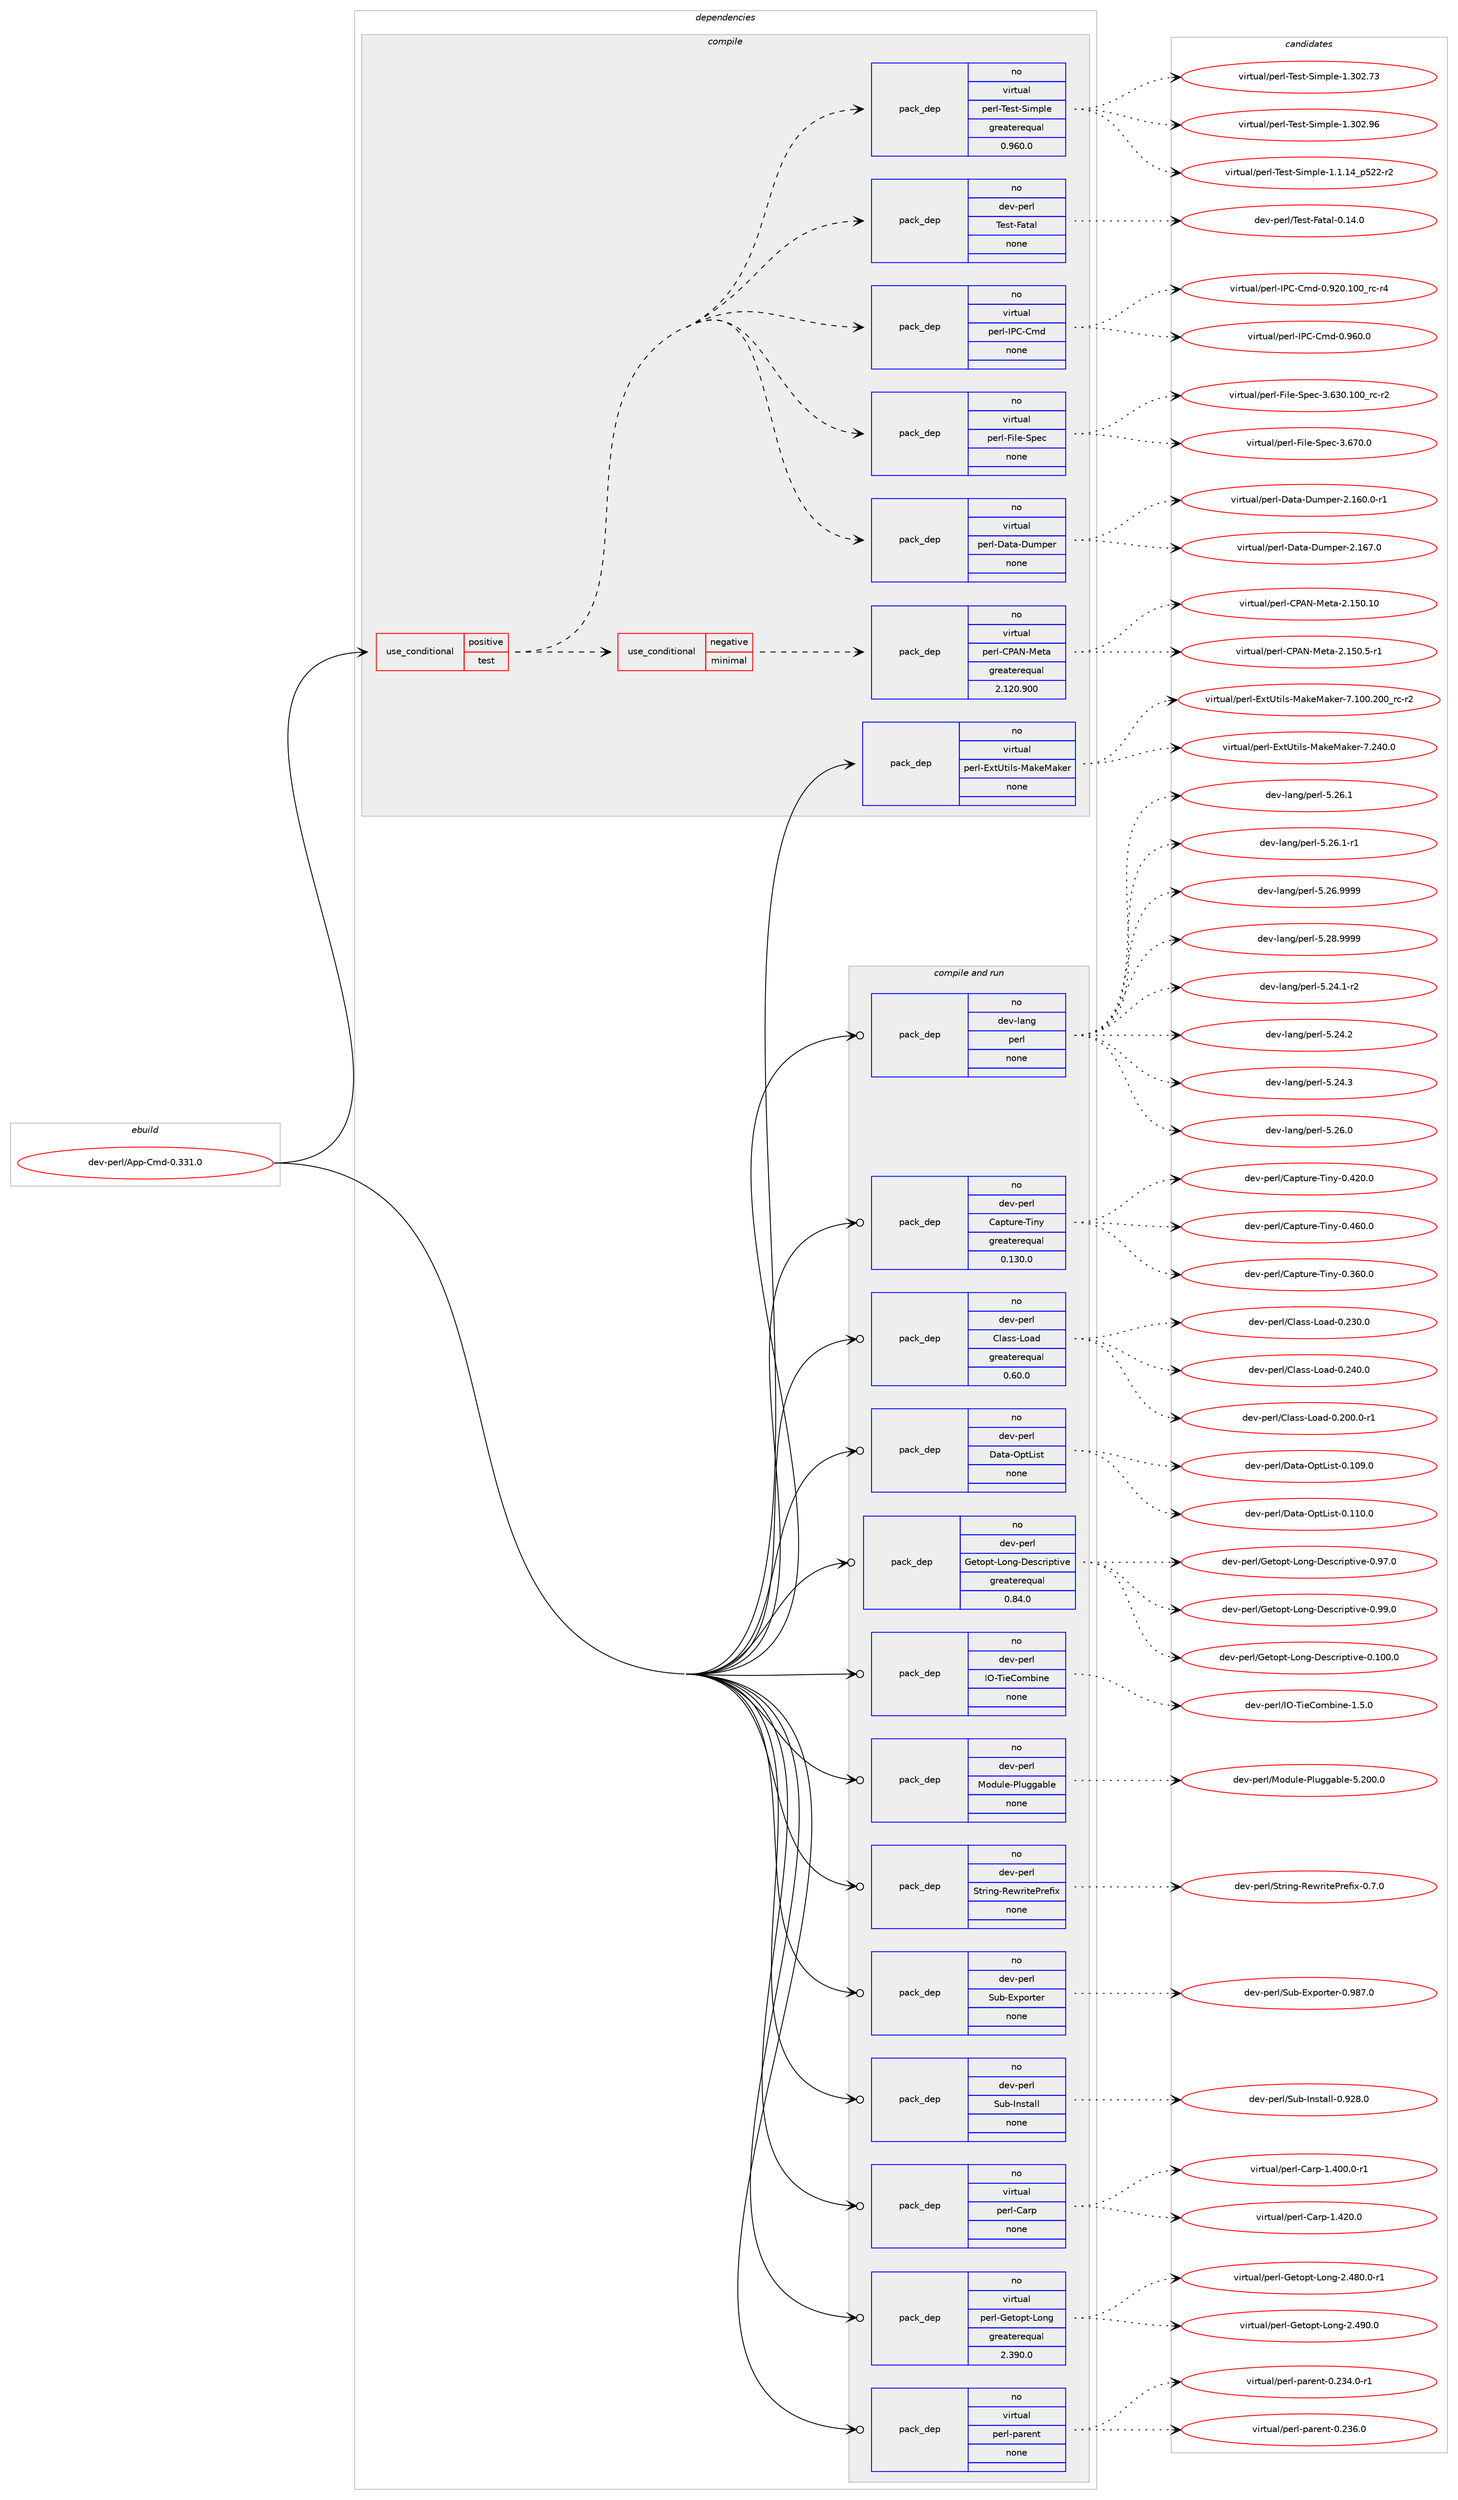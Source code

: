 digraph prolog {

# *************
# Graph options
# *************

newrank=true;
concentrate=true;
compound=true;
graph [rankdir=LR,fontname=Helvetica,fontsize=10,ranksep=1.5];#, ranksep=2.5, nodesep=0.2];
edge  [arrowhead=vee];
node  [fontname=Helvetica,fontsize=10];

# **********
# The ebuild
# **********

subgraph cluster_leftcol {
color=gray;
rank=same;
label=<<i>ebuild</i>>;
id [label="dev-perl/App-Cmd-0.331.0", color=red, width=4, href="../dev-perl/App-Cmd-0.331.0.svg"];
}

# ****************
# The dependencies
# ****************

subgraph cluster_midcol {
color=gray;
label=<<i>dependencies</i>>;
subgraph cluster_compile {
fillcolor="#eeeeee";
style=filled;
label=<<i>compile</i>>;
subgraph cond26638 {
dependency124583 [label=<<TABLE BORDER="0" CELLBORDER="1" CELLSPACING="0" CELLPADDING="4"><TR><TD ROWSPAN="3" CELLPADDING="10">use_conditional</TD></TR><TR><TD>positive</TD></TR><TR><TD>test</TD></TR></TABLE>>, shape=none, color=red];
subgraph cond26639 {
dependency124584 [label=<<TABLE BORDER="0" CELLBORDER="1" CELLSPACING="0" CELLPADDING="4"><TR><TD ROWSPAN="3" CELLPADDING="10">use_conditional</TD></TR><TR><TD>negative</TD></TR><TR><TD>minimal</TD></TR></TABLE>>, shape=none, color=red];
subgraph pack94286 {
dependency124585 [label=<<TABLE BORDER="0" CELLBORDER="1" CELLSPACING="0" CELLPADDING="4" WIDTH="220"><TR><TD ROWSPAN="6" CELLPADDING="30">pack_dep</TD></TR><TR><TD WIDTH="110">no</TD></TR><TR><TD>virtual</TD></TR><TR><TD>perl-CPAN-Meta</TD></TR><TR><TD>greaterequal</TD></TR><TR><TD>2.120.900</TD></TR></TABLE>>, shape=none, color=blue];
}
dependency124584:e -> dependency124585:w [weight=20,style="dashed",arrowhead="vee"];
}
dependency124583:e -> dependency124584:w [weight=20,style="dashed",arrowhead="vee"];
subgraph pack94287 {
dependency124586 [label=<<TABLE BORDER="0" CELLBORDER="1" CELLSPACING="0" CELLPADDING="4" WIDTH="220"><TR><TD ROWSPAN="6" CELLPADDING="30">pack_dep</TD></TR><TR><TD WIDTH="110">no</TD></TR><TR><TD>virtual</TD></TR><TR><TD>perl-Data-Dumper</TD></TR><TR><TD>none</TD></TR><TR><TD></TD></TR></TABLE>>, shape=none, color=blue];
}
dependency124583:e -> dependency124586:w [weight=20,style="dashed",arrowhead="vee"];
subgraph pack94288 {
dependency124587 [label=<<TABLE BORDER="0" CELLBORDER="1" CELLSPACING="0" CELLPADDING="4" WIDTH="220"><TR><TD ROWSPAN="6" CELLPADDING="30">pack_dep</TD></TR><TR><TD WIDTH="110">no</TD></TR><TR><TD>virtual</TD></TR><TR><TD>perl-File-Spec</TD></TR><TR><TD>none</TD></TR><TR><TD></TD></TR></TABLE>>, shape=none, color=blue];
}
dependency124583:e -> dependency124587:w [weight=20,style="dashed",arrowhead="vee"];
subgraph pack94289 {
dependency124588 [label=<<TABLE BORDER="0" CELLBORDER="1" CELLSPACING="0" CELLPADDING="4" WIDTH="220"><TR><TD ROWSPAN="6" CELLPADDING="30">pack_dep</TD></TR><TR><TD WIDTH="110">no</TD></TR><TR><TD>virtual</TD></TR><TR><TD>perl-IPC-Cmd</TD></TR><TR><TD>none</TD></TR><TR><TD></TD></TR></TABLE>>, shape=none, color=blue];
}
dependency124583:e -> dependency124588:w [weight=20,style="dashed",arrowhead="vee"];
subgraph pack94290 {
dependency124589 [label=<<TABLE BORDER="0" CELLBORDER="1" CELLSPACING="0" CELLPADDING="4" WIDTH="220"><TR><TD ROWSPAN="6" CELLPADDING="30">pack_dep</TD></TR><TR><TD WIDTH="110">no</TD></TR><TR><TD>dev-perl</TD></TR><TR><TD>Test-Fatal</TD></TR><TR><TD>none</TD></TR><TR><TD></TD></TR></TABLE>>, shape=none, color=blue];
}
dependency124583:e -> dependency124589:w [weight=20,style="dashed",arrowhead="vee"];
subgraph pack94291 {
dependency124590 [label=<<TABLE BORDER="0" CELLBORDER="1" CELLSPACING="0" CELLPADDING="4" WIDTH="220"><TR><TD ROWSPAN="6" CELLPADDING="30">pack_dep</TD></TR><TR><TD WIDTH="110">no</TD></TR><TR><TD>virtual</TD></TR><TR><TD>perl-Test-Simple</TD></TR><TR><TD>greaterequal</TD></TR><TR><TD>0.960.0</TD></TR></TABLE>>, shape=none, color=blue];
}
dependency124583:e -> dependency124590:w [weight=20,style="dashed",arrowhead="vee"];
}
id:e -> dependency124583:w [weight=20,style="solid",arrowhead="vee"];
subgraph pack94292 {
dependency124591 [label=<<TABLE BORDER="0" CELLBORDER="1" CELLSPACING="0" CELLPADDING="4" WIDTH="220"><TR><TD ROWSPAN="6" CELLPADDING="30">pack_dep</TD></TR><TR><TD WIDTH="110">no</TD></TR><TR><TD>virtual</TD></TR><TR><TD>perl-ExtUtils-MakeMaker</TD></TR><TR><TD>none</TD></TR><TR><TD></TD></TR></TABLE>>, shape=none, color=blue];
}
id:e -> dependency124591:w [weight=20,style="solid",arrowhead="vee"];
}
subgraph cluster_compileandrun {
fillcolor="#eeeeee";
style=filled;
label=<<i>compile and run</i>>;
subgraph pack94293 {
dependency124592 [label=<<TABLE BORDER="0" CELLBORDER="1" CELLSPACING="0" CELLPADDING="4" WIDTH="220"><TR><TD ROWSPAN="6" CELLPADDING="30">pack_dep</TD></TR><TR><TD WIDTH="110">no</TD></TR><TR><TD>dev-lang</TD></TR><TR><TD>perl</TD></TR><TR><TD>none</TD></TR><TR><TD></TD></TR></TABLE>>, shape=none, color=blue];
}
id:e -> dependency124592:w [weight=20,style="solid",arrowhead="odotvee"];
subgraph pack94294 {
dependency124593 [label=<<TABLE BORDER="0" CELLBORDER="1" CELLSPACING="0" CELLPADDING="4" WIDTH="220"><TR><TD ROWSPAN="6" CELLPADDING="30">pack_dep</TD></TR><TR><TD WIDTH="110">no</TD></TR><TR><TD>dev-perl</TD></TR><TR><TD>Capture-Tiny</TD></TR><TR><TD>greaterequal</TD></TR><TR><TD>0.130.0</TD></TR></TABLE>>, shape=none, color=blue];
}
id:e -> dependency124593:w [weight=20,style="solid",arrowhead="odotvee"];
subgraph pack94295 {
dependency124594 [label=<<TABLE BORDER="0" CELLBORDER="1" CELLSPACING="0" CELLPADDING="4" WIDTH="220"><TR><TD ROWSPAN="6" CELLPADDING="30">pack_dep</TD></TR><TR><TD WIDTH="110">no</TD></TR><TR><TD>dev-perl</TD></TR><TR><TD>Class-Load</TD></TR><TR><TD>greaterequal</TD></TR><TR><TD>0.60.0</TD></TR></TABLE>>, shape=none, color=blue];
}
id:e -> dependency124594:w [weight=20,style="solid",arrowhead="odotvee"];
subgraph pack94296 {
dependency124595 [label=<<TABLE BORDER="0" CELLBORDER="1" CELLSPACING="0" CELLPADDING="4" WIDTH="220"><TR><TD ROWSPAN="6" CELLPADDING="30">pack_dep</TD></TR><TR><TD WIDTH="110">no</TD></TR><TR><TD>dev-perl</TD></TR><TR><TD>Data-OptList</TD></TR><TR><TD>none</TD></TR><TR><TD></TD></TR></TABLE>>, shape=none, color=blue];
}
id:e -> dependency124595:w [weight=20,style="solid",arrowhead="odotvee"];
subgraph pack94297 {
dependency124596 [label=<<TABLE BORDER="0" CELLBORDER="1" CELLSPACING="0" CELLPADDING="4" WIDTH="220"><TR><TD ROWSPAN="6" CELLPADDING="30">pack_dep</TD></TR><TR><TD WIDTH="110">no</TD></TR><TR><TD>dev-perl</TD></TR><TR><TD>Getopt-Long-Descriptive</TD></TR><TR><TD>greaterequal</TD></TR><TR><TD>0.84.0</TD></TR></TABLE>>, shape=none, color=blue];
}
id:e -> dependency124596:w [weight=20,style="solid",arrowhead="odotvee"];
subgraph pack94298 {
dependency124597 [label=<<TABLE BORDER="0" CELLBORDER="1" CELLSPACING="0" CELLPADDING="4" WIDTH="220"><TR><TD ROWSPAN="6" CELLPADDING="30">pack_dep</TD></TR><TR><TD WIDTH="110">no</TD></TR><TR><TD>dev-perl</TD></TR><TR><TD>IO-TieCombine</TD></TR><TR><TD>none</TD></TR><TR><TD></TD></TR></TABLE>>, shape=none, color=blue];
}
id:e -> dependency124597:w [weight=20,style="solid",arrowhead="odotvee"];
subgraph pack94299 {
dependency124598 [label=<<TABLE BORDER="0" CELLBORDER="1" CELLSPACING="0" CELLPADDING="4" WIDTH="220"><TR><TD ROWSPAN="6" CELLPADDING="30">pack_dep</TD></TR><TR><TD WIDTH="110">no</TD></TR><TR><TD>dev-perl</TD></TR><TR><TD>Module-Pluggable</TD></TR><TR><TD>none</TD></TR><TR><TD></TD></TR></TABLE>>, shape=none, color=blue];
}
id:e -> dependency124598:w [weight=20,style="solid",arrowhead="odotvee"];
subgraph pack94300 {
dependency124599 [label=<<TABLE BORDER="0" CELLBORDER="1" CELLSPACING="0" CELLPADDING="4" WIDTH="220"><TR><TD ROWSPAN="6" CELLPADDING="30">pack_dep</TD></TR><TR><TD WIDTH="110">no</TD></TR><TR><TD>dev-perl</TD></TR><TR><TD>String-RewritePrefix</TD></TR><TR><TD>none</TD></TR><TR><TD></TD></TR></TABLE>>, shape=none, color=blue];
}
id:e -> dependency124599:w [weight=20,style="solid",arrowhead="odotvee"];
subgraph pack94301 {
dependency124600 [label=<<TABLE BORDER="0" CELLBORDER="1" CELLSPACING="0" CELLPADDING="4" WIDTH="220"><TR><TD ROWSPAN="6" CELLPADDING="30">pack_dep</TD></TR><TR><TD WIDTH="110">no</TD></TR><TR><TD>dev-perl</TD></TR><TR><TD>Sub-Exporter</TD></TR><TR><TD>none</TD></TR><TR><TD></TD></TR></TABLE>>, shape=none, color=blue];
}
id:e -> dependency124600:w [weight=20,style="solid",arrowhead="odotvee"];
subgraph pack94302 {
dependency124601 [label=<<TABLE BORDER="0" CELLBORDER="1" CELLSPACING="0" CELLPADDING="4" WIDTH="220"><TR><TD ROWSPAN="6" CELLPADDING="30">pack_dep</TD></TR><TR><TD WIDTH="110">no</TD></TR><TR><TD>dev-perl</TD></TR><TR><TD>Sub-Install</TD></TR><TR><TD>none</TD></TR><TR><TD></TD></TR></TABLE>>, shape=none, color=blue];
}
id:e -> dependency124601:w [weight=20,style="solid",arrowhead="odotvee"];
subgraph pack94303 {
dependency124602 [label=<<TABLE BORDER="0" CELLBORDER="1" CELLSPACING="0" CELLPADDING="4" WIDTH="220"><TR><TD ROWSPAN="6" CELLPADDING="30">pack_dep</TD></TR><TR><TD WIDTH="110">no</TD></TR><TR><TD>virtual</TD></TR><TR><TD>perl-Carp</TD></TR><TR><TD>none</TD></TR><TR><TD></TD></TR></TABLE>>, shape=none, color=blue];
}
id:e -> dependency124602:w [weight=20,style="solid",arrowhead="odotvee"];
subgraph pack94304 {
dependency124603 [label=<<TABLE BORDER="0" CELLBORDER="1" CELLSPACING="0" CELLPADDING="4" WIDTH="220"><TR><TD ROWSPAN="6" CELLPADDING="30">pack_dep</TD></TR><TR><TD WIDTH="110">no</TD></TR><TR><TD>virtual</TD></TR><TR><TD>perl-Getopt-Long</TD></TR><TR><TD>greaterequal</TD></TR><TR><TD>2.390.0</TD></TR></TABLE>>, shape=none, color=blue];
}
id:e -> dependency124603:w [weight=20,style="solid",arrowhead="odotvee"];
subgraph pack94305 {
dependency124604 [label=<<TABLE BORDER="0" CELLBORDER="1" CELLSPACING="0" CELLPADDING="4" WIDTH="220"><TR><TD ROWSPAN="6" CELLPADDING="30">pack_dep</TD></TR><TR><TD WIDTH="110">no</TD></TR><TR><TD>virtual</TD></TR><TR><TD>perl-parent</TD></TR><TR><TD>none</TD></TR><TR><TD></TD></TR></TABLE>>, shape=none, color=blue];
}
id:e -> dependency124604:w [weight=20,style="solid",arrowhead="odotvee"];
}
subgraph cluster_run {
fillcolor="#eeeeee";
style=filled;
label=<<i>run</i>>;
}
}

# **************
# The candidates
# **************

subgraph cluster_choices {
rank=same;
color=gray;
label=<<i>candidates</i>>;

subgraph choice94286 {
color=black;
nodesep=1;
choice11810511411611797108471121011141084567806578457710111697455046495348464948 [label="virtual/perl-CPAN-Meta-2.150.10", color=red, width=4,href="../virtual/perl-CPAN-Meta-2.150.10.svg"];
choice1181051141161179710847112101114108456780657845771011169745504649534846534511449 [label="virtual/perl-CPAN-Meta-2.150.5-r1", color=red, width=4,href="../virtual/perl-CPAN-Meta-2.150.5-r1.svg"];
dependency124585:e -> choice11810511411611797108471121011141084567806578457710111697455046495348464948:w [style=dotted,weight="100"];
dependency124585:e -> choice1181051141161179710847112101114108456780657845771011169745504649534846534511449:w [style=dotted,weight="100"];
}
subgraph choice94287 {
color=black;
nodesep=1;
choice118105114116117971084711210111410845689711697456811710911210111445504649544846484511449 [label="virtual/perl-Data-Dumper-2.160.0-r1", color=red, width=4,href="../virtual/perl-Data-Dumper-2.160.0-r1.svg"];
choice11810511411611797108471121011141084568971169745681171091121011144550464954554648 [label="virtual/perl-Data-Dumper-2.167.0", color=red, width=4,href="../virtual/perl-Data-Dumper-2.167.0.svg"];
dependency124586:e -> choice118105114116117971084711210111410845689711697456811710911210111445504649544846484511449:w [style=dotted,weight="100"];
dependency124586:e -> choice11810511411611797108471121011141084568971169745681171091121011144550464954554648:w [style=dotted,weight="100"];
}
subgraph choice94288 {
color=black;
nodesep=1;
choice118105114116117971084711210111410845701051081014583112101994551465451484649484895114994511450 [label="virtual/perl-File-Spec-3.630.100_rc-r2", color=red, width=4,href="../virtual/perl-File-Spec-3.630.100_rc-r2.svg"];
choice118105114116117971084711210111410845701051081014583112101994551465455484648 [label="virtual/perl-File-Spec-3.670.0", color=red, width=4,href="../virtual/perl-File-Spec-3.670.0.svg"];
dependency124587:e -> choice118105114116117971084711210111410845701051081014583112101994551465451484649484895114994511450:w [style=dotted,weight="100"];
dependency124587:e -> choice118105114116117971084711210111410845701051081014583112101994551465455484648:w [style=dotted,weight="100"];
}
subgraph choice94289 {
color=black;
nodesep=1;
choice11810511411611797108471121011141084573806745671091004548465750484649484895114994511452 [label="virtual/perl-IPC-Cmd-0.920.100_rc-r4", color=red, width=4,href="../virtual/perl-IPC-Cmd-0.920.100_rc-r4.svg"];
choice11810511411611797108471121011141084573806745671091004548465754484648 [label="virtual/perl-IPC-Cmd-0.960.0", color=red, width=4,href="../virtual/perl-IPC-Cmd-0.960.0.svg"];
dependency124588:e -> choice11810511411611797108471121011141084573806745671091004548465750484649484895114994511452:w [style=dotted,weight="100"];
dependency124588:e -> choice11810511411611797108471121011141084573806745671091004548465754484648:w [style=dotted,weight="100"];
}
subgraph choice94290 {
color=black;
nodesep=1;
choice1001011184511210111410847841011151164570971169710845484649524648 [label="dev-perl/Test-Fatal-0.14.0", color=red, width=4,href="../dev-perl/Test-Fatal-0.14.0.svg"];
dependency124589:e -> choice1001011184511210111410847841011151164570971169710845484649524648:w [style=dotted,weight="100"];
}
subgraph choice94291 {
color=black;
nodesep=1;
choice11810511411611797108471121011141084584101115116458310510911210810145494649464952951125350504511450 [label="virtual/perl-Test-Simple-1.1.14_p522-r2", color=red, width=4,href="../virtual/perl-Test-Simple-1.1.14_p522-r2.svg"];
choice118105114116117971084711210111410845841011151164583105109112108101454946514850465551 [label="virtual/perl-Test-Simple-1.302.73", color=red, width=4,href="../virtual/perl-Test-Simple-1.302.73.svg"];
choice118105114116117971084711210111410845841011151164583105109112108101454946514850465754 [label="virtual/perl-Test-Simple-1.302.96", color=red, width=4,href="../virtual/perl-Test-Simple-1.302.96.svg"];
dependency124590:e -> choice11810511411611797108471121011141084584101115116458310510911210810145494649464952951125350504511450:w [style=dotted,weight="100"];
dependency124590:e -> choice118105114116117971084711210111410845841011151164583105109112108101454946514850465551:w [style=dotted,weight="100"];
dependency124590:e -> choice118105114116117971084711210111410845841011151164583105109112108101454946514850465754:w [style=dotted,weight="100"];
}
subgraph choice94292 {
color=black;
nodesep=1;
choice118105114116117971084711210111410845691201168511610510811545779710710177971071011144555464948484650484895114994511450 [label="virtual/perl-ExtUtils-MakeMaker-7.100.200_rc-r2", color=red, width=4,href="../virtual/perl-ExtUtils-MakeMaker-7.100.200_rc-r2.svg"];
choice118105114116117971084711210111410845691201168511610510811545779710710177971071011144555465052484648 [label="virtual/perl-ExtUtils-MakeMaker-7.240.0", color=red, width=4,href="../virtual/perl-ExtUtils-MakeMaker-7.240.0.svg"];
dependency124591:e -> choice118105114116117971084711210111410845691201168511610510811545779710710177971071011144555464948484650484895114994511450:w [style=dotted,weight="100"];
dependency124591:e -> choice118105114116117971084711210111410845691201168511610510811545779710710177971071011144555465052484648:w [style=dotted,weight="100"];
}
subgraph choice94293 {
color=black;
nodesep=1;
choice100101118451089711010347112101114108455346505246494511450 [label="dev-lang/perl-5.24.1-r2", color=red, width=4,href="../dev-lang/perl-5.24.1-r2.svg"];
choice10010111845108971101034711210111410845534650524650 [label="dev-lang/perl-5.24.2", color=red, width=4,href="../dev-lang/perl-5.24.2.svg"];
choice10010111845108971101034711210111410845534650524651 [label="dev-lang/perl-5.24.3", color=red, width=4,href="../dev-lang/perl-5.24.3.svg"];
choice10010111845108971101034711210111410845534650544648 [label="dev-lang/perl-5.26.0", color=red, width=4,href="../dev-lang/perl-5.26.0.svg"];
choice10010111845108971101034711210111410845534650544649 [label="dev-lang/perl-5.26.1", color=red, width=4,href="../dev-lang/perl-5.26.1.svg"];
choice100101118451089711010347112101114108455346505446494511449 [label="dev-lang/perl-5.26.1-r1", color=red, width=4,href="../dev-lang/perl-5.26.1-r1.svg"];
choice10010111845108971101034711210111410845534650544657575757 [label="dev-lang/perl-5.26.9999", color=red, width=4,href="../dev-lang/perl-5.26.9999.svg"];
choice10010111845108971101034711210111410845534650564657575757 [label="dev-lang/perl-5.28.9999", color=red, width=4,href="../dev-lang/perl-5.28.9999.svg"];
dependency124592:e -> choice100101118451089711010347112101114108455346505246494511450:w [style=dotted,weight="100"];
dependency124592:e -> choice10010111845108971101034711210111410845534650524650:w [style=dotted,weight="100"];
dependency124592:e -> choice10010111845108971101034711210111410845534650524651:w [style=dotted,weight="100"];
dependency124592:e -> choice10010111845108971101034711210111410845534650544648:w [style=dotted,weight="100"];
dependency124592:e -> choice10010111845108971101034711210111410845534650544649:w [style=dotted,weight="100"];
dependency124592:e -> choice100101118451089711010347112101114108455346505446494511449:w [style=dotted,weight="100"];
dependency124592:e -> choice10010111845108971101034711210111410845534650544657575757:w [style=dotted,weight="100"];
dependency124592:e -> choice10010111845108971101034711210111410845534650564657575757:w [style=dotted,weight="100"];
}
subgraph choice94294 {
color=black;
nodesep=1;
choice1001011184511210111410847679711211611711410145841051101214548465154484648 [label="dev-perl/Capture-Tiny-0.360.0", color=red, width=4,href="../dev-perl/Capture-Tiny-0.360.0.svg"];
choice1001011184511210111410847679711211611711410145841051101214548465250484648 [label="dev-perl/Capture-Tiny-0.420.0", color=red, width=4,href="../dev-perl/Capture-Tiny-0.420.0.svg"];
choice1001011184511210111410847679711211611711410145841051101214548465254484648 [label="dev-perl/Capture-Tiny-0.460.0", color=red, width=4,href="../dev-perl/Capture-Tiny-0.460.0.svg"];
dependency124593:e -> choice1001011184511210111410847679711211611711410145841051101214548465154484648:w [style=dotted,weight="100"];
dependency124593:e -> choice1001011184511210111410847679711211611711410145841051101214548465250484648:w [style=dotted,weight="100"];
dependency124593:e -> choice1001011184511210111410847679711211611711410145841051101214548465254484648:w [style=dotted,weight="100"];
}
subgraph choice94295 {
color=black;
nodesep=1;
choice1001011184511210111410847671089711511545761119710045484650484846484511449 [label="dev-perl/Class-Load-0.200.0-r1", color=red, width=4,href="../dev-perl/Class-Load-0.200.0-r1.svg"];
choice100101118451121011141084767108971151154576111971004548465051484648 [label="dev-perl/Class-Load-0.230.0", color=red, width=4,href="../dev-perl/Class-Load-0.230.0.svg"];
choice100101118451121011141084767108971151154576111971004548465052484648 [label="dev-perl/Class-Load-0.240.0", color=red, width=4,href="../dev-perl/Class-Load-0.240.0.svg"];
dependency124594:e -> choice1001011184511210111410847671089711511545761119710045484650484846484511449:w [style=dotted,weight="100"];
dependency124594:e -> choice100101118451121011141084767108971151154576111971004548465051484648:w [style=dotted,weight="100"];
dependency124594:e -> choice100101118451121011141084767108971151154576111971004548465052484648:w [style=dotted,weight="100"];
}
subgraph choice94296 {
color=black;
nodesep=1;
choice10010111845112101114108476897116974579112116761051151164548464948574648 [label="dev-perl/Data-OptList-0.109.0", color=red, width=4,href="../dev-perl/Data-OptList-0.109.0.svg"];
choice10010111845112101114108476897116974579112116761051151164548464949484648 [label="dev-perl/Data-OptList-0.110.0", color=red, width=4,href="../dev-perl/Data-OptList-0.110.0.svg"];
dependency124595:e -> choice10010111845112101114108476897116974579112116761051151164548464948574648:w [style=dotted,weight="100"];
dependency124595:e -> choice10010111845112101114108476897116974579112116761051151164548464949484648:w [style=dotted,weight="100"];
}
subgraph choice94297 {
color=black;
nodesep=1;
choice10010111845112101114108477110111611111211645761111101034568101115991141051121161051181014548464948484648 [label="dev-perl/Getopt-Long-Descriptive-0.100.0", color=red, width=4,href="../dev-perl/Getopt-Long-Descriptive-0.100.0.svg"];
choice100101118451121011141084771101116111112116457611111010345681011159911410511211610511810145484657554648 [label="dev-perl/Getopt-Long-Descriptive-0.97.0", color=red, width=4,href="../dev-perl/Getopt-Long-Descriptive-0.97.0.svg"];
choice100101118451121011141084771101116111112116457611111010345681011159911410511211610511810145484657574648 [label="dev-perl/Getopt-Long-Descriptive-0.99.0", color=red, width=4,href="../dev-perl/Getopt-Long-Descriptive-0.99.0.svg"];
dependency124596:e -> choice10010111845112101114108477110111611111211645761111101034568101115991141051121161051181014548464948484648:w [style=dotted,weight="100"];
dependency124596:e -> choice100101118451121011141084771101116111112116457611111010345681011159911410511211610511810145484657554648:w [style=dotted,weight="100"];
dependency124596:e -> choice100101118451121011141084771101116111112116457611111010345681011159911410511211610511810145484657574648:w [style=dotted,weight="100"];
}
subgraph choice94298 {
color=black;
nodesep=1;
choice1001011184511210111410847737945841051016711110998105110101454946534648 [label="dev-perl/IO-TieCombine-1.5.0", color=red, width=4,href="../dev-perl/IO-TieCombine-1.5.0.svg"];
dependency124597:e -> choice1001011184511210111410847737945841051016711110998105110101454946534648:w [style=dotted,weight="100"];
}
subgraph choice94299 {
color=black;
nodesep=1;
choice100101118451121011141084777111100117108101458010811710310397981081014553465048484648 [label="dev-perl/Module-Pluggable-5.200.0", color=red, width=4,href="../dev-perl/Module-Pluggable-5.200.0.svg"];
dependency124598:e -> choice100101118451121011141084777111100117108101458010811710310397981081014553465048484648:w [style=dotted,weight="100"];
}
subgraph choice94300 {
color=black;
nodesep=1;
choice100101118451121011141084783116114105110103458210111911410511610180114101102105120454846554648 [label="dev-perl/String-RewritePrefix-0.7.0", color=red, width=4,href="../dev-perl/String-RewritePrefix-0.7.0.svg"];
dependency124599:e -> choice100101118451121011141084783116114105110103458210111911410511610180114101102105120454846554648:w [style=dotted,weight="100"];
}
subgraph choice94301 {
color=black;
nodesep=1;
choice1001011184511210111410847831179845691201121111141161011144548465756554648 [label="dev-perl/Sub-Exporter-0.987.0", color=red, width=4,href="../dev-perl/Sub-Exporter-0.987.0.svg"];
dependency124600:e -> choice1001011184511210111410847831179845691201121111141161011144548465756554648:w [style=dotted,weight="100"];
}
subgraph choice94302 {
color=black;
nodesep=1;
choice100101118451121011141084783117984573110115116971081084548465750564648 [label="dev-perl/Sub-Install-0.928.0", color=red, width=4,href="../dev-perl/Sub-Install-0.928.0.svg"];
dependency124601:e -> choice100101118451121011141084783117984573110115116971081084548465750564648:w [style=dotted,weight="100"];
}
subgraph choice94303 {
color=black;
nodesep=1;
choice118105114116117971084711210111410845679711411245494652484846484511449 [label="virtual/perl-Carp-1.400.0-r1", color=red, width=4,href="../virtual/perl-Carp-1.400.0-r1.svg"];
choice11810511411611797108471121011141084567971141124549465250484648 [label="virtual/perl-Carp-1.420.0", color=red, width=4,href="../virtual/perl-Carp-1.420.0.svg"];
dependency124602:e -> choice118105114116117971084711210111410845679711411245494652484846484511449:w [style=dotted,weight="100"];
dependency124602:e -> choice11810511411611797108471121011141084567971141124549465250484648:w [style=dotted,weight="100"];
}
subgraph choice94304 {
color=black;
nodesep=1;
choice11810511411611797108471121011141084571101116111112116457611111010345504652564846484511449 [label="virtual/perl-Getopt-Long-2.480.0-r1", color=red, width=4,href="../virtual/perl-Getopt-Long-2.480.0-r1.svg"];
choice1181051141161179710847112101114108457110111611111211645761111101034550465257484648 [label="virtual/perl-Getopt-Long-2.490.0", color=red, width=4,href="../virtual/perl-Getopt-Long-2.490.0.svg"];
dependency124603:e -> choice11810511411611797108471121011141084571101116111112116457611111010345504652564846484511449:w [style=dotted,weight="100"];
dependency124603:e -> choice1181051141161179710847112101114108457110111611111211645761111101034550465257484648:w [style=dotted,weight="100"];
}
subgraph choice94305 {
color=black;
nodesep=1;
choice1181051141161179710847112101114108451129711410111011645484650515246484511449 [label="virtual/perl-parent-0.234.0-r1", color=red, width=4,href="../virtual/perl-parent-0.234.0-r1.svg"];
choice118105114116117971084711210111410845112971141011101164548465051544648 [label="virtual/perl-parent-0.236.0", color=red, width=4,href="../virtual/perl-parent-0.236.0.svg"];
dependency124604:e -> choice1181051141161179710847112101114108451129711410111011645484650515246484511449:w [style=dotted,weight="100"];
dependency124604:e -> choice118105114116117971084711210111410845112971141011101164548465051544648:w [style=dotted,weight="100"];
}
}

}
